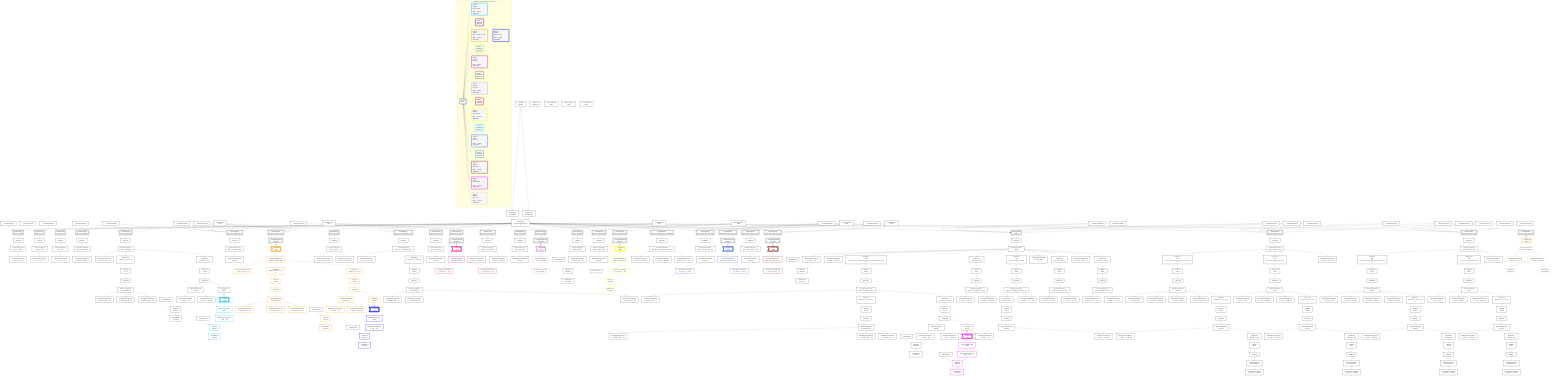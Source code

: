 graph TD
    classDef path fill:#eee,stroke:#000,color:#000
    classDef plan fill:#fff,stroke-width:3px,color:#000
    classDef itemplan fill:#fff,stroke-width:6px,color:#000
    classDef sideeffectplan fill:#f00,stroke-width:6px,color:#000
    classDef bucket fill:#f6f6f6,color:#000,stroke-width:6px,text-align:left


    %% define steps
    __Value3["__Value[3∈0]<br />ᐸcontextᐳ"]:::plan
    __Value5["__Value[5∈0]<br />ᐸrootValueᐳ"]:::plan
    __InputStaticLeaf7["__InputStaticLeaf[7∈0]"]:::plan
    __InputStaticLeaf8["__InputStaticLeaf[8∈0]"]:::plan
    Access10["Access[10∈0]<br />ᐸ3.pgSettingsᐳ"]:::plan
    Access11["Access[11∈0]<br />ᐸ3.withPgClientᐳ"]:::plan
    Object12["Object[12∈0]<br />ᐸ{pgSettings,withPgClient}ᐳ"]:::plan
    PgSelect9[["PgSelect[9∈0]<br />ᐸfunc_in_inoutᐳ"]]:::plan
    First13["First[13∈0]"]:::plan
    PgSelectSingle14["PgSelectSingle[14∈0]<br />ᐸfunc_in_inoutᐳ"]:::plan
    PgClassExpression15["PgClassExpression[15∈0]<br />ᐸ__func_in_inout__.vᐳ"]:::plan
    __InputStaticLeaf16["__InputStaticLeaf[16∈0]"]:::plan
    PgSelect17[["PgSelect[17∈0]<br />ᐸfunc_in_outᐳ"]]:::plan
    First21["First[21∈0]"]:::plan
    PgSelectSingle22["PgSelectSingle[22∈0]<br />ᐸfunc_in_outᐳ"]:::plan
    PgClassExpression23["PgClassExpression[23∈0]<br />ᐸ__func_in_out__.vᐳ"]:::plan
    PgSelect24[["PgSelect[24∈0]<br />ᐸfunc_outᐳ"]]:::plan
    First28["First[28∈0]"]:::plan
    PgSelectSingle29["PgSelectSingle[29∈0]<br />ᐸfunc_outᐳ"]:::plan
    PgClassExpression30["PgClassExpression[30∈0]<br />ᐸ__func_out__.vᐳ"]:::plan
    __InputStaticLeaf31["__InputStaticLeaf[31∈0]"]:::plan
    __InputStaticLeaf32["__InputStaticLeaf[32∈0]"]:::plan
    PgSelect33[["PgSelect[33∈0]<br />ᐸfunc_out_complexᐳ"]]:::plan
    First37["First[37∈0]"]:::plan
    PgSelectSingle38["PgSelectSingle[38∈0]<br />ᐸfunc_out_complexᐳ"]:::plan
    __InputStaticLeaf39["__InputStaticLeaf[39∈0]"]:::plan
    __InputStaticLeaf40["__InputStaticLeaf[40∈0]"]:::plan
    Connection50["Connection[50∈0]<br />ᐸ46ᐳ"]:::plan
    PgSelect51[["PgSelect[51∈0]<br />ᐸfunc_out_outᐳ"]]:::plan
    First55["First[55∈0]"]:::plan
    PgSelectSingle56["PgSelectSingle[56∈0]<br />ᐸfunc_out_outᐳ"]:::plan
    __InputStaticLeaf57["__InputStaticLeaf[57∈0]"]:::plan
    PgSelect58[["PgSelect[58∈0]<br />ᐸfunc_out_out_compound_typeᐳ"]]:::plan
    First62["First[62∈0]"]:::plan
    PgSelectSingle63["PgSelectSingle[63∈0]<br />ᐸfunc_out_out_compound_typeᐳ"]:::plan
    Connection73["Connection[73∈0]<br />ᐸ69ᐳ"]:::plan
    PgSelect74[["PgSelect[74∈0]<br />ᐸfunc_out_out_unnamedᐳ"]]:::plan
    First78["First[78∈0]"]:::plan
    PgSelectSingle79["PgSelectSingle[79∈0]<br />ᐸfunc_out_out_unnamedᐳ"]:::plan
    Connection89["Connection[89∈0]<br />ᐸ85ᐳ"]:::plan
    PgSelect90[["PgSelect[90∈0]<br />ᐸfunc_out_tableᐳ"]]:::plan
    First94["First[94∈0]"]:::plan
    PgSelectSingle95["PgSelectSingle[95∈0]<br />ᐸfunc_out_tableᐳ"]:::plan
    Connection122["Connection[122∈0]<br />ᐸ118ᐳ"]:::plan
    PgSelect123[["PgSelect[123∈0]<br />ᐸfunc_out_unnamedᐳ"]]:::plan
    First127["First[127∈0]"]:::plan
    PgSelectSingle128["PgSelectSingle[128∈0]<br />ᐸfunc_out_unnamedᐳ"]:::plan
    PgClassExpression129["PgClassExpression[129∈0]<br />ᐸ__func_out_unnamed__.vᐳ"]:::plan
    PgSelect130[["PgSelect[130∈0]<br />ᐸfunc_out_unnamed_out_out_unnamedᐳ"]]:::plan
    First134["First[134∈0]"]:::plan
    PgSelectSingle135["PgSelectSingle[135∈0]<br />ᐸfunc_out_unnamed_out_out_unnamedᐳ"]:::plan
    __InputStaticLeaf136["__InputStaticLeaf[136∈0]"]:::plan
    Connection146["Connection[146∈0]<br />ᐸ142ᐳ"]:::plan
    __InputStaticLeaf147["__InputStaticLeaf[147∈0]"]:::plan
    Connection157["Connection[157∈0]<br />ᐸ153ᐳ"]:::plan
    __InputStaticLeaf158["__InputStaticLeaf[158∈0]"]:::plan
    __InputStaticLeaf428["__InputStaticLeaf[428∈0]"]:::plan
    __InputStaticLeaf431["__InputStaticLeaf[431∈0]"]:::plan
    __InputStaticLeaf405["__InputStaticLeaf[405∈0]"]:::plan
    __InputStaticLeaf406["__InputStaticLeaf[406∈0]"]:::plan
    PgSelect159[["PgSelect[159∈0]<br />ᐸpersonᐳ"]]:::plan
    First163["First[163∈0]"]:::plan
    PgSelectSingle164["PgSelectSingle[164∈0]<br />ᐸpersonᐳ"]:::plan
    __InputStaticLeaf165["__InputStaticLeaf[165∈0]"]:::plan
    __InputStaticLeaf166["__InputStaticLeaf[166∈0]"]:::plan
    __InputStaticLeaf167["__InputStaticLeaf[167∈0]"]:::plan
    PgSelect168[["PgSelect[168∈0]<br />ᐸquery_output_two_rowsᐳ"]]:::plan
    First172["First[172∈0]"]:::plan
    PgSelectSingle173["PgSelectSingle[173∈0]<br />ᐸquery_output_two_rowsᐳ"]:::plan
    __InputStaticLeaf174["__InputStaticLeaf[174∈0]"]:::plan
    __InputStaticLeaf175["__InputStaticLeaf[175∈0]"]:::plan
    __InputStaticLeaf176["__InputStaticLeaf[176∈0]"]:::plan
    PgSelect177[["PgSelect[177∈0]<br />ᐸquery_output_two_rowsᐳ"]]:::plan
    First181["First[181∈0]"]:::plan
    PgSelectSingle182["PgSelectSingle[182∈0]<br />ᐸquery_output_two_rowsᐳ"]:::plan
    PgSelect183[["PgSelect[183∈0]<br />ᐸsearch_test_summariesᐳ"]]:::plan
    PgClassExpression187["PgClassExpression[187∈0]<br />ᐸ__func_out...plex__.”x”ᐳ"]:::plan
    Map701["Map[701∈0]<br />ᐸ38:{”0”:4,”1”:5,”2”:6,”3”:7}ᐳ"]:::plan
    List702["List[702∈0]<br />ᐸ701ᐳ"]:::plan
    First193["First[193∈0]"]:::plan
    PgSelectSingle194["PgSelectSingle[194∈0]<br />ᐸcompoundTypeᐳ"]:::plan
    Map699["Map[699∈0]<br />ᐸ38:{”0”:0,”1”:1,”2”:2}ᐳ"]:::plan
    List700["List[700∈0]<br />ᐸ699ᐳ"]:::plan
    First200["First[200∈0]"]:::plan
    PgSelectSingle201["PgSelectSingle[201∈0]<br />ᐸpersonᐳ"]:::plan
    PgClassExpression202["PgClassExpression[202∈0]<br />ᐸ__compound_type__.”a”ᐳ"]:::plan
    PgClassExpression203["PgClassExpression[203∈0]<br />ᐸ__compound_type__.”b”ᐳ"]:::plan
    PgClassExpression204["PgClassExpression[204∈0]<br />ᐸ__compound_type__.”c”ᐳ"]:::plan
    Constant205["Constant[205∈0]"]:::plan
    PgClassExpression206["PgClassExpression[206∈0]<br />ᐸ__person__.”id”ᐳ"]:::plan
    List207["List[207∈0]<br />ᐸ205,206ᐳ"]:::plan
    Lambda208["Lambda[208∈0]<br />ᐸencodeᐳ"]:::plan
    PgClassExpression210["PgClassExpression[210∈0]<br />ᐸ__person__...full_name”ᐳ"]:::plan
    Connection236["Connection[236∈0]<br />ᐸ232ᐳ"]:::plan
    Access698["Access[698∈0]<br />ᐸ200.0ᐳ"]:::plan
    __Item238>"__Item[238∈1]<br />ᐸ698ᐳ"]:::itemplan
    PgSelectSingle239["PgSelectSingle[239∈1]<br />ᐸpostᐳ"]:::plan
    Constant240["Constant[240∈0]"]:::plan
    PgClassExpression241["PgClassExpression[241∈1]<br />ᐸ__post__.”id”ᐳ"]:::plan
    List242["List[242∈1]<br />ᐸ240,241ᐳ"]:::plan
    Lambda243["Lambda[243∈1]<br />ᐸencodeᐳ"]:::plan
    PgSelect245[["PgSelect[245∈0]<br />ᐸfunc_out_complex_setofᐳ"]]:::plan
    __ListTransform246[["__ListTransform[246∈0]<br />ᐸeach:245ᐳ"]]:::plan
    PgSelect249[["PgSelect[249∈0]<br />ᐸfunc_out_complex_setofᐳ"]]:::plan
    First250["First[250∈0]"]:::plan
    PgSelectSingle251["PgSelectSingle[251∈0]<br />ᐸfunc_out_complex_setofᐳ"]:::plan
    PgClassExpression252["PgClassExpression[252∈0]<br />ᐸcount(*)ᐳ"]:::plan
    __Item253>"__Item[253∈3]<br />ᐸ246ᐳ"]:::itemplan
    PgSelectSingle254["PgSelectSingle[254∈3]<br />ᐸfunc_out_complex_setofᐳ"]:::plan
    PgClassExpression255["PgClassExpression[255∈3]<br />ᐸ__func_out...etof__.”x”ᐳ"]:::plan
    Map696["Map[696∈3]<br />ᐸ254:{”0”:4,”1”:5,”2”:6,”3”:7}ᐳ"]:::plan
    List697["List[697∈3]<br />ᐸ696ᐳ"]:::plan
    First261["First[261∈3]"]:::plan
    PgSelectSingle262["PgSelectSingle[262∈3]<br />ᐸcompoundTypeᐳ"]:::plan
    Map694["Map[694∈3]<br />ᐸ254:{”0”:0,”1”:1,”2”:2}ᐳ"]:::plan
    List695["List[695∈3]<br />ᐸ694ᐳ"]:::plan
    First268["First[268∈3]"]:::plan
    PgSelectSingle269["PgSelectSingle[269∈3]<br />ᐸpersonᐳ"]:::plan
    PgClassExpression270["PgClassExpression[270∈3]<br />ᐸ__compound_type__.”a”ᐳ"]:::plan
    PgClassExpression271["PgClassExpression[271∈3]<br />ᐸ__compound_type__.”b”ᐳ"]:::plan
    PgClassExpression272["PgClassExpression[272∈3]<br />ᐸ__compound_type__.”c”ᐳ"]:::plan
    Constant273["Constant[273∈0]"]:::plan
    PgClassExpression274["PgClassExpression[274∈3]<br />ᐸ__person__.”id”ᐳ"]:::plan
    List275["List[275∈3]<br />ᐸ273,274ᐳ"]:::plan
    Lambda276["Lambda[276∈3]<br />ᐸencodeᐳ"]:::plan
    PgClassExpression278["PgClassExpression[278∈3]<br />ᐸ__person__...full_name”ᐳ"]:::plan
    Connection304["Connection[304∈0]<br />ᐸ300ᐳ"]:::plan
    Access693["Access[693∈3]<br />ᐸ268.0ᐳ"]:::plan
    __Item306>"__Item[306∈4]<br />ᐸ693ᐳ"]:::itemplan
    PgSelectSingle307["PgSelectSingle[307∈4]<br />ᐸpostᐳ"]:::plan
    Constant308["Constant[308∈0]"]:::plan
    PgClassExpression309["PgClassExpression[309∈4]<br />ᐸ__post__.”id”ᐳ"]:::plan
    List310["List[310∈4]<br />ᐸ308,309ᐳ"]:::plan
    Lambda311["Lambda[311∈4]<br />ᐸencodeᐳ"]:::plan
    PgClassExpression313["PgClassExpression[313∈0]<br />ᐸ__func_out...first_out”ᐳ"]:::plan
    PgClassExpression314["PgClassExpression[314∈0]<br />ᐸ__func_out...econd_out”ᐳ"]:::plan
    PgClassExpression315["PgClassExpression[315∈0]<br />ᐸ__func_out...ype__.”o1”ᐳ"]:::plan
    Map691["Map[691∈0]<br />ᐸ63:{”0”:0,”1”:1,”2”:2,”3”:3}ᐳ"]:::plan
    List692["List[692∈0]<br />ᐸ691ᐳ"]:::plan
    First321["First[321∈0]"]:::plan
    PgSelectSingle322["PgSelectSingle[322∈0]<br />ᐸcompoundTypeᐳ"]:::plan
    PgClassExpression323["PgClassExpression[323∈0]<br />ᐸ__compound_type__.”a”ᐳ"]:::plan
    PgClassExpression324["PgClassExpression[324∈0]<br />ᐸ__compound_type__.”b”ᐳ"]:::plan
    PgClassExpression325["PgClassExpression[325∈0]<br />ᐸ__compound_type__.”c”ᐳ"]:::plan
    PgSelect326[["PgSelect[326∈0]<br />ᐸfunc_out_out_setofᐳ"]]:::plan
    __ListTransform327[["__ListTransform[327∈0]<br />ᐸeach:326ᐳ"]]:::plan
    PgSelect330[["PgSelect[330∈0]<br />ᐸfunc_out_out_setofᐳ"]]:::plan
    First331["First[331∈0]"]:::plan
    PgSelectSingle332["PgSelectSingle[332∈0]<br />ᐸfunc_out_out_setofᐳ"]:::plan
    PgClassExpression333["PgClassExpression[333∈0]<br />ᐸcount(*)ᐳ"]:::plan
    __Item334>"__Item[334∈6]<br />ᐸ327ᐳ"]:::itemplan
    PgSelectSingle335["PgSelectSingle[335∈6]<br />ᐸfunc_out_out_setofᐳ"]:::plan
    PgClassExpression336["PgClassExpression[336∈6]<br />ᐸ__func_out...tof__.”o1”ᐳ"]:::plan
    PgClassExpression337["PgClassExpression[337∈6]<br />ᐸ__func_out...tof__.”o2”ᐳ"]:::plan
    PgClassExpression338["PgClassExpression[338∈0]<br />ᐸ__func_out....”column1”ᐳ"]:::plan
    PgClassExpression339["PgClassExpression[339∈0]<br />ᐸ__func_out....”column2”ᐳ"]:::plan
    PgSelect340[["PgSelect[340∈0]<br />ᐸfunc_out_setofᐳ"]]:::plan
    __ListTransform341[["__ListTransform[341∈0]<br />ᐸeach:340ᐳ"]]:::plan
    PgSelect345[["PgSelect[345∈0]<br />ᐸfunc_out_setofᐳ"]]:::plan
    First346["First[346∈0]"]:::plan
    PgSelectSingle347["PgSelectSingle[347∈0]<br />ᐸfunc_out_setofᐳ"]:::plan
    PgClassExpression348["PgClassExpression[348∈0]<br />ᐸcount(*)ᐳ"]:::plan
    __Item349>"__Item[349∈8]<br />ᐸ341ᐳ"]:::itemplan
    PgSelectSingle350["PgSelectSingle[350∈8]<br />ᐸfunc_out_setofᐳ"]:::plan
    PgClassExpression351["PgClassExpression[351∈8]<br />ᐸ__func_out_setof__.vᐳ"]:::plan
    Constant352["Constant[352∈0]"]:::plan
    PgClassExpression353["PgClassExpression[353∈0]<br />ᐸ__func_out_table__.”id”ᐳ"]:::plan
    List354["List[354∈0]<br />ᐸ352,353ᐳ"]:::plan
    Lambda355["Lambda[355∈0]<br />ᐸencodeᐳ"]:::plan
    PgSelect357[["PgSelect[357∈0]<br />ᐸfunc_out_table_setofᐳ"]]:::plan
    __ListTransform358[["__ListTransform[358∈0]<br />ᐸeach:357ᐳ"]]:::plan
    PgSelect361[["PgSelect[361∈0]<br />ᐸfunc_out_table_setofᐳ"]]:::plan
    First362["First[362∈0]"]:::plan
    PgSelectSingle363["PgSelectSingle[363∈0]<br />ᐸfunc_out_table_setofᐳ"]:::plan
    PgClassExpression364["PgClassExpression[364∈0]<br />ᐸcount(*)ᐳ"]:::plan
    __Item365>"__Item[365∈10]<br />ᐸ358ᐳ"]:::itemplan
    PgSelectSingle366["PgSelectSingle[366∈10]<br />ᐸfunc_out_table_setofᐳ"]:::plan
    Constant367["Constant[367∈0]"]:::plan
    PgClassExpression368["PgClassExpression[368∈10]<br />ᐸ__func_out...tof__.”id”ᐳ"]:::plan
    List369["List[369∈10]<br />ᐸ367,368ᐳ"]:::plan
    Lambda370["Lambda[370∈10]<br />ᐸencodeᐳ"]:::plan
    PgClassExpression372["PgClassExpression[372∈0]<br />ᐸ__func_out....”column1”ᐳ"]:::plan
    PgClassExpression373["PgClassExpression[373∈0]<br />ᐸ__func_out....”column3”ᐳ"]:::plan
    PgClassExpression374["PgClassExpression[374∈0]<br />ᐸ__func_out...med__.”o2”ᐳ"]:::plan
    PgSelect375[["PgSelect[375∈0]<br />ᐸfunc_returns_table_multi_colᐳ"]]:::plan
    __ListTransform376[["__ListTransform[376∈0]<br />ᐸeach:375ᐳ"]]:::plan
    PgSelect379[["PgSelect[379∈0]<br />ᐸfunc_returns_table_multi_colᐳ"]]:::plan
    First380["First[380∈0]"]:::plan
    PgSelectSingle381["PgSelectSingle[381∈0]<br />ᐸfunc_returns_table_multi_colᐳ"]:::plan
    PgClassExpression382["PgClassExpression[382∈0]<br />ᐸcount(*)ᐳ"]:::plan
    __Item383>"__Item[383∈12]<br />ᐸ376ᐳ"]:::itemplan
    PgSelectSingle384["PgSelectSingle[384∈12]<br />ᐸfunc_returns_table_multi_colᐳ"]:::plan
    PgClassExpression385["PgClassExpression[385∈12]<br />ᐸ__func_ret...l__.”col1”ᐳ"]:::plan
    PgClassExpression386["PgClassExpression[386∈12]<br />ᐸ__func_ret...l__.”col2”ᐳ"]:::plan
    PgSelect387[["PgSelect[387∈0]<br />ᐸfunc_returns_table_one_colᐳ"]]:::plan
    __ListTransform388[["__ListTransform[388∈0]<br />ᐸeach:387ᐳ"]]:::plan
    PgSelect392[["PgSelect[392∈0]<br />ᐸfunc_returns_table_one_colᐳ"]]:::plan
    First393["First[393∈0]"]:::plan
    PgSelectSingle394["PgSelectSingle[394∈0]<br />ᐸfunc_returns_table_one_colᐳ"]:::plan
    PgClassExpression395["PgClassExpression[395∈0]<br />ᐸcount(*)ᐳ"]:::plan
    __Item396>"__Item[396∈14]<br />ᐸ388ᐳ"]:::itemplan
    PgSelectSingle397["PgSelectSingle[397∈14]<br />ᐸfunc_returns_table_one_colᐳ"]:::plan
    PgClassExpression398["PgClassExpression[398∈14]<br />ᐸ__func_ret...ne_col__.vᐳ"]:::plan
    Constant399["Constant[399∈0]"]:::plan
    PgClassExpression400["PgClassExpression[400∈0]<br />ᐸ__person__.”id”ᐳ"]:::plan
    List401["List[401∈0]<br />ᐸ399,400ᐳ"]:::plan
    Lambda402["Lambda[402∈0]<br />ᐸencodeᐳ"]:::plan
    PgClassExpression404["PgClassExpression[404∈0]<br />ᐸ__person__...full_name”ᐳ"]:::plan
    Map689["Map[689∈0]<br />ᐸ164:{”0”:15,”1”:16,”2”:17,”3”:18,”4”:19,”5”:20,”6”:21,”7”:22,”8”:23,”9”:24,”10”:25}ᐳ"]:::plan
    List690["List[690∈0]<br />ᐸ689ᐳ"]:::plan
    First412["First[412∈0]"]:::plan
    PgSelectSingle413["PgSelectSingle[413∈0]<br />ᐸperson_computed_complexᐳ"]:::plan
    Map687["Map[687∈0]<br />ᐸ164:{”0”:13,”1”:14}ᐳ"]:::plan
    List688["List[688∈0]<br />ᐸ687ᐳ"]:::plan
    First419["First[419∈0]"]:::plan
    PgSelectSingle420["PgSelectSingle[420∈0]<br />ᐸperson_computed_first_arg_inoutᐳ"]:::plan
    Map685["Map[685∈0]<br />ᐸ164:{”0”:8,”1”:9,”2”:10,”3”:11,”4”:12}ᐳ"]:::plan
    List686["List[686∈0]<br />ᐸ685ᐳ"]:::plan
    First426["First[426∈0]"]:::plan
    PgSelectSingle427["PgSelectSingle[427∈0]<br />ᐸperson_computed_first_arg_inout_outᐳ"]:::plan
    PgClassExpression430["PgClassExpression[430∈0]<br />ᐸ”c”.”perso...lder! */<br />)ᐳ"]:::plan
    Map683["Map[683∈0]<br />ᐸ164:{”0”:4,”1”:5,”2”:6}ᐳ"]:::plan
    List684["List[684∈0]<br />ᐸ683ᐳ"]:::plan
    First437["First[437∈0]"]:::plan
    PgSelectSingle438["PgSelectSingle[438∈0]<br />ᐸperson_computed_inout_outᐳ"]:::plan
    PgClassExpression440["PgClassExpression[440∈0]<br />ᐸ”c”.”perso..._person__)ᐳ"]:::plan
    Map681["Map[681∈0]<br />ᐸ164:{”0”:0,”1”:1,”2”:2}ᐳ"]:::plan
    List682["List[682∈0]<br />ᐸ681ᐳ"]:::plan
    First446["First[446∈0]"]:::plan
    PgSelectSingle447["PgSelectSingle[447∈0]<br />ᐸperson_computed_out_outᐳ"]:::plan
    PgClassExpression448["PgClassExpression[448∈0]<br />ᐸ__person_c...plex__.”x”ᐳ"]:::plan
    Map679["Map[679∈0]<br />ᐸ413:{”0”:4,”1”:5,”2”:6,”3”:7}ᐳ"]:::plan
    List680["List[680∈0]<br />ᐸ679ᐳ"]:::plan
    First454["First[454∈0]"]:::plan
    PgSelectSingle455["PgSelectSingle[455∈0]<br />ᐸcompoundTypeᐳ"]:::plan
    Map677["Map[677∈0]<br />ᐸ413:{”0”:0,”1”:1,”2”:2}ᐳ"]:::plan
    List678["List[678∈0]<br />ᐸ677ᐳ"]:::plan
    First461["First[461∈0]"]:::plan
    PgSelectSingle462["PgSelectSingle[462∈0]<br />ᐸpersonᐳ"]:::plan
    PgClassExpression463["PgClassExpression[463∈0]<br />ᐸ__compound_type__.”a”ᐳ"]:::plan
    PgClassExpression464["PgClassExpression[464∈0]<br />ᐸ__compound_type__.”b”ᐳ"]:::plan
    PgClassExpression465["PgClassExpression[465∈0]<br />ᐸ__compound_type__.”c”ᐳ"]:::plan
    Constant466["Constant[466∈0]"]:::plan
    PgClassExpression467["PgClassExpression[467∈0]<br />ᐸ__person__.”id”ᐳ"]:::plan
    List468["List[468∈0]<br />ᐸ466,467ᐳ"]:::plan
    Lambda469["Lambda[469∈0]<br />ᐸencodeᐳ"]:::plan
    PgClassExpression471["PgClassExpression[471∈0]<br />ᐸ__person__...full_name”ᐳ"]:::plan
    Connection497["Connection[497∈0]<br />ᐸ493ᐳ"]:::plan
    Access676["Access[676∈0]<br />ᐸ461.0ᐳ"]:::plan
    __Item499>"__Item[499∈15]<br />ᐸ676ᐳ"]:::itemplan
    PgSelectSingle500["PgSelectSingle[500∈15]<br />ᐸpostᐳ"]:::plan
    Constant501["Constant[501∈0]"]:::plan
    PgClassExpression502["PgClassExpression[502∈15]<br />ᐸ__post__.”id”ᐳ"]:::plan
    List503["List[503∈15]<br />ᐸ501,502ᐳ"]:::plan
    Lambda504["Lambda[504∈15]<br />ᐸencodeᐳ"]:::plan
    PgClassExpression506["PgClassExpression[506∈0]<br />ᐸ__person_c...out__.”id”ᐳ"]:::plan
    PgClassExpression507["PgClassExpression[507∈0]<br />ᐸ__person_c...full_name”ᐳ"]:::plan
    Map674["Map[674∈0]<br />ᐸ427:{”0”:1,”1”:2}ᐳ"]:::plan
    List675["List[675∈0]<br />ᐸ674ᐳ"]:::plan
    First513["First[513∈0]"]:::plan
    PgSelectSingle514["PgSelectSingle[514∈0]<br />ᐸpersonᐳ"]:::plan
    PgClassExpression515["PgClassExpression[515∈0]<br />ᐸ__person_c..._out__.”o”ᐳ"]:::plan
    PgClassExpression516["PgClassExpression[516∈0]<br />ᐸ__person__.”id”ᐳ"]:::plan
    PgClassExpression517["PgClassExpression[517∈0]<br />ᐸ__person__...full_name”ᐳ"]:::plan
    PgClassExpression518["PgClassExpression[518∈0]<br />ᐸ__person_c...ut__.”ino”ᐳ"]:::plan
    PgClassExpression519["PgClassExpression[519∈0]<br />ᐸ__person_c..._out__.”o”ᐳ"]:::plan
    PgClassExpression520["PgClassExpression[520∈0]<br />ᐸ__person_c...out__.”o1”ᐳ"]:::plan
    PgClassExpression521["PgClassExpression[521∈0]<br />ᐸ__person_c...out__.”o2”ᐳ"]:::plan
    Map672["Map[672∈0]<br />ᐸ173:{”0”:9,”1”:10,”2”:11,”3”:12,”4”:13,”5”:14,”6”:15,”7”:16}ᐳ"]:::plan
    List673["List[673∈0]<br />ᐸ672ᐳ"]:::plan
    First527["First[527∈0]"]:::plan
    PgSelectSingle528["PgSelectSingle[528∈0]<br />ᐸleftArmᐳ"]:::plan
    Map670["Map[670∈0]<br />ᐸ173:{”0”:1,”1”:2,”2”:3,”3”:4,”4”:5,”5”:6,”6”:7}ᐳ"]:::plan
    List671["List[671∈0]<br />ᐸ670ᐳ"]:::plan
    First541["First[541∈0]"]:::plan
    PgSelectSingle542["PgSelectSingle[542∈0]<br />ᐸpostᐳ"]:::plan
    PgClassExpression543["PgClassExpression[543∈0]<br />ᐸ__query_ou...ws__.”txt”ᐳ"]:::plan
    PgClassExpression544["PgClassExpression[544∈0]<br />ᐸ__left_arm__.”id”ᐳ"]:::plan
    PgClassExpression545["PgClassExpression[545∈0]<br />ᐸ__left_arm...in_metres”ᐳ"]:::plan
    PgClassExpression546["PgClassExpression[546∈0]<br />ᐸ__left_arm__.”mood”ᐳ"]:::plan
    PgClassExpression547["PgClassExpression[547∈0]<br />ᐸ__left_arm...person_id”ᐳ"]:::plan
    Map668["Map[668∈0]<br />ᐸ528:{”0”:0,”1”:1,”2”:2,”3”:3}ᐳ"]:::plan
    List669["List[669∈0]<br />ᐸ668ᐳ"]:::plan
    First552["First[552∈0]"]:::plan
    PgSelectSingle553["PgSelectSingle[553∈0]<br />ᐸpersonᐳ"]:::plan
    PgClassExpression554["PgClassExpression[554∈0]<br />ᐸ__person__...full_name”ᐳ"]:::plan
    Map666["Map[666∈0]<br />ᐸ553:{”0”:0,”1”:1}ᐳ"]:::plan
    List667["List[667∈0]<br />ᐸ666ᐳ"]:::plan
    First560["First[560∈0]"]:::plan
    PgSelectSingle561["PgSelectSingle[561∈0]<br />ᐸpersonSecretᐳ"]:::plan
    PgClassExpression562["PgClassExpression[562∈0]<br />ᐸ__person_s..._.”sekrit”ᐳ"]:::plan
    PgClassExpression564["PgClassExpression[564∈0]<br />ᐸ__post__.”id”ᐳ"]:::plan
    PgClassExpression565["PgClassExpression[565∈0]<br />ᐸ__post__.”headline”ᐳ"]:::plan
    PgClassExpression566["PgClassExpression[566∈0]<br />ᐸ__post__.”author_id”ᐳ"]:::plan
    Map664["Map[664∈0]<br />ᐸ542:{”0”:0,”1”:1,”2”:2,”3”:3}ᐳ"]:::plan
    List665["List[665∈0]<br />ᐸ664ᐳ"]:::plan
    First572["First[572∈0]"]:::plan
    PgSelectSingle573["PgSelectSingle[573∈0]<br />ᐸpersonᐳ"]:::plan
    PgClassExpression574["PgClassExpression[574∈0]<br />ᐸ__person__...full_name”ᐳ"]:::plan
    Map662["Map[662∈0]<br />ᐸ573:{”0”:0,”1”:1}ᐳ"]:::plan
    List663["List[663∈0]<br />ᐸ662ᐳ"]:::plan
    First580["First[580∈0]"]:::plan
    PgSelectSingle581["PgSelectSingle[581∈0]<br />ᐸpersonSecretᐳ"]:::plan
    PgClassExpression582["PgClassExpression[582∈0]<br />ᐸ__person_s..._.”sekrit”ᐳ"]:::plan
    Map660["Map[660∈0]<br />ᐸ182:{”0”:9,”1”:10,”2”:11,”3”:12,”4”:13,”5”:14,”6”:15,”7”:16}ᐳ"]:::plan
    List661["List[661∈0]<br />ᐸ660ᐳ"]:::plan
    First588["First[588∈0]"]:::plan
    PgSelectSingle589["PgSelectSingle[589∈0]<br />ᐸleftArmᐳ"]:::plan
    Map658["Map[658∈0]<br />ᐸ182:{”0”:1,”1”:2,”2”:3,”3”:4,”4”:5,”5”:6,”6”:7}ᐳ"]:::plan
    List659["List[659∈0]<br />ᐸ658ᐳ"]:::plan
    First602["First[602∈0]"]:::plan
    PgSelectSingle603["PgSelectSingle[603∈0]<br />ᐸpostᐳ"]:::plan
    PgClassExpression604["PgClassExpression[604∈0]<br />ᐸ__query_ou...ws__.”txt”ᐳ"]:::plan
    PgClassExpression605["PgClassExpression[605∈0]<br />ᐸ__left_arm__.”id”ᐳ"]:::plan
    PgClassExpression606["PgClassExpression[606∈0]<br />ᐸ__left_arm...in_metres”ᐳ"]:::plan
    PgClassExpression607["PgClassExpression[607∈0]<br />ᐸ__left_arm__.”mood”ᐳ"]:::plan
    PgClassExpression608["PgClassExpression[608∈0]<br />ᐸ__left_arm...person_id”ᐳ"]:::plan
    Map656["Map[656∈0]<br />ᐸ589:{”0”:0,”1”:1,”2”:2,”3”:3}ᐳ"]:::plan
    List657["List[657∈0]<br />ᐸ656ᐳ"]:::plan
    First613["First[613∈0]"]:::plan
    PgSelectSingle614["PgSelectSingle[614∈0]<br />ᐸpersonᐳ"]:::plan
    PgClassExpression615["PgClassExpression[615∈0]<br />ᐸ__person__...full_name”ᐳ"]:::plan
    Map654["Map[654∈0]<br />ᐸ614:{”0”:0,”1”:1}ᐳ"]:::plan
    List655["List[655∈0]<br />ᐸ654ᐳ"]:::plan
    First621["First[621∈0]"]:::plan
    PgSelectSingle622["PgSelectSingle[622∈0]<br />ᐸpersonSecretᐳ"]:::plan
    PgClassExpression623["PgClassExpression[623∈0]<br />ᐸ__person_s..._.”sekrit”ᐳ"]:::plan
    PgClassExpression625["PgClassExpression[625∈0]<br />ᐸ__post__.”id”ᐳ"]:::plan
    PgClassExpression626["PgClassExpression[626∈0]<br />ᐸ__post__.”headline”ᐳ"]:::plan
    PgClassExpression627["PgClassExpression[627∈0]<br />ᐸ__post__.”author_id”ᐳ"]:::plan
    Map652["Map[652∈0]<br />ᐸ603:{”0”:0,”1”:1,”2”:2,”3”:3}ᐳ"]:::plan
    List653["List[653∈0]<br />ᐸ652ᐳ"]:::plan
    First633["First[633∈0]"]:::plan
    PgSelectSingle634["PgSelectSingle[634∈0]<br />ᐸpersonᐳ"]:::plan
    PgClassExpression635["PgClassExpression[635∈0]<br />ᐸ__person__...full_name”ᐳ"]:::plan
    Map650["Map[650∈0]<br />ᐸ634:{”0”:0,”1”:1}ᐳ"]:::plan
    List651["List[651∈0]<br />ᐸ650ᐳ"]:::plan
    First641["First[641∈0]"]:::plan
    PgSelectSingle642["PgSelectSingle[642∈0]<br />ᐸpersonSecretᐳ"]:::plan
    PgClassExpression643["PgClassExpression[643∈0]<br />ᐸ__person_s..._.”sekrit”ᐳ"]:::plan
    __Item644>"__Item[644∈16]<br />ᐸ183ᐳ"]:::itemplan
    PgSelectSingle645["PgSelectSingle[645∈16]<br />ᐸsearch_test_summariesᐳ"]:::plan
    PgClassExpression646["PgClassExpression[646∈16]<br />ᐸ__search_t...ies__.”id”ᐳ"]:::plan
    PgClassExpression647["PgClassExpression[647∈16]<br />ᐸ__search_t..._duration”ᐳ"]:::plan
    Access648["Access[648∈16]<br />ᐸ647.hoursᐳ"]:::plan
    Access649["Access[649∈16]<br />ᐸ647.minutesᐳ"]:::plan

    %% plan dependencies
    __Value3 --> Access10
    __Value3 --> Access11
    Access10 & Access11 --> Object12
    Object12 & __InputStaticLeaf7 & __InputStaticLeaf8 --> PgSelect9
    PgSelect9 --> First13
    First13 --> PgSelectSingle14
    PgSelectSingle14 --> PgClassExpression15
    Object12 & __InputStaticLeaf16 --> PgSelect17
    PgSelect17 --> First21
    First21 --> PgSelectSingle22
    PgSelectSingle22 --> PgClassExpression23
    Object12 --> PgSelect24
    PgSelect24 --> First28
    First28 --> PgSelectSingle29
    PgSelectSingle29 --> PgClassExpression30
    Object12 & __InputStaticLeaf31 & __InputStaticLeaf32 --> PgSelect33
    PgSelect33 --> First37
    First37 --> PgSelectSingle38
    Object12 --> PgSelect51
    PgSelect51 --> First55
    First55 --> PgSelectSingle56
    Object12 & __InputStaticLeaf57 --> PgSelect58
    PgSelect58 --> First62
    First62 --> PgSelectSingle63
    Object12 --> PgSelect74
    PgSelect74 --> First78
    First78 --> PgSelectSingle79
    Object12 --> PgSelect90
    PgSelect90 --> First94
    First94 --> PgSelectSingle95
    Object12 --> PgSelect123
    PgSelect123 --> First127
    First127 --> PgSelectSingle128
    PgSelectSingle128 --> PgClassExpression129
    Object12 --> PgSelect130
    PgSelect130 --> First134
    First134 --> PgSelectSingle135
    Object12 & __InputStaticLeaf158 & __InputStaticLeaf428 & __InputStaticLeaf431 & __InputStaticLeaf405 & __InputStaticLeaf406 --> PgSelect159
    PgSelect159 --> First163
    First163 --> PgSelectSingle164
    Object12 & __InputStaticLeaf165 & __InputStaticLeaf166 & __InputStaticLeaf167 --> PgSelect168
    PgSelect168 --> First172
    First172 --> PgSelectSingle173
    Object12 & __InputStaticLeaf174 & __InputStaticLeaf175 & __InputStaticLeaf176 --> PgSelect177
    PgSelect177 --> First181
    First181 --> PgSelectSingle182
    Object12 --> PgSelect183
    PgSelectSingle38 --> PgClassExpression187
    PgSelectSingle38 --> Map701
    Map701 --> List702
    List702 --> First193
    First193 --> PgSelectSingle194
    PgSelectSingle38 --> Map699
    Map699 --> List700
    List700 --> First200
    First200 --> PgSelectSingle201
    PgSelectSingle194 --> PgClassExpression202
    PgSelectSingle194 --> PgClassExpression203
    PgSelectSingle194 --> PgClassExpression204
    PgSelectSingle201 --> PgClassExpression206
    Constant205 & PgClassExpression206 --> List207
    List207 --> Lambda208
    PgSelectSingle201 --> PgClassExpression210
    First200 --> Access698
    Access698 ==> __Item238
    __Item238 --> PgSelectSingle239
    PgSelectSingle239 --> PgClassExpression241
    Constant240 & PgClassExpression241 --> List242
    List242 --> Lambda243
    Object12 & __InputStaticLeaf39 & __InputStaticLeaf40 & Connection50 --> PgSelect245
    PgSelect245 --> __ListTransform246
    Object12 & __InputStaticLeaf39 & __InputStaticLeaf40 & Connection50 --> PgSelect249
    PgSelect249 --> First250
    First250 --> PgSelectSingle251
    PgSelectSingle251 --> PgClassExpression252
    __ListTransform246 ==> __Item253
    __Item253 --> PgSelectSingle254
    PgSelectSingle254 --> PgClassExpression255
    PgSelectSingle254 --> Map696
    Map696 --> List697
    List697 --> First261
    First261 --> PgSelectSingle262
    PgSelectSingle254 --> Map694
    Map694 --> List695
    List695 --> First268
    First268 --> PgSelectSingle269
    PgSelectSingle262 --> PgClassExpression270
    PgSelectSingle262 --> PgClassExpression271
    PgSelectSingle262 --> PgClassExpression272
    PgSelectSingle269 --> PgClassExpression274
    Constant273 & PgClassExpression274 --> List275
    List275 --> Lambda276
    PgSelectSingle269 --> PgClassExpression278
    First268 --> Access693
    Access693 ==> __Item306
    __Item306 --> PgSelectSingle307
    PgSelectSingle307 --> PgClassExpression309
    Constant308 & PgClassExpression309 --> List310
    List310 --> Lambda311
    PgSelectSingle56 --> PgClassExpression313
    PgSelectSingle56 --> PgClassExpression314
    PgSelectSingle63 --> PgClassExpression315
    PgSelectSingle63 --> Map691
    Map691 --> List692
    List692 --> First321
    First321 --> PgSelectSingle322
    PgSelectSingle322 --> PgClassExpression323
    PgSelectSingle322 --> PgClassExpression324
    PgSelectSingle322 --> PgClassExpression325
    Object12 & Connection73 --> PgSelect326
    PgSelect326 --> __ListTransform327
    Object12 & Connection73 --> PgSelect330
    PgSelect330 --> First331
    First331 --> PgSelectSingle332
    PgSelectSingle332 --> PgClassExpression333
    __ListTransform327 ==> __Item334
    __Item334 --> PgSelectSingle335
    PgSelectSingle335 --> PgClassExpression336
    PgSelectSingle335 --> PgClassExpression337
    PgSelectSingle79 --> PgClassExpression338
    PgSelectSingle79 --> PgClassExpression339
    Object12 & Connection89 --> PgSelect340
    PgSelect340 --> __ListTransform341
    Object12 & Connection89 --> PgSelect345
    PgSelect345 --> First346
    First346 --> PgSelectSingle347
    PgSelectSingle347 --> PgClassExpression348
    __ListTransform341 ==> __Item349
    __Item349 --> PgSelectSingle350
    PgSelectSingle350 --> PgClassExpression351
    PgSelectSingle95 --> PgClassExpression353
    Constant352 & PgClassExpression353 --> List354
    List354 --> Lambda355
    Object12 & Connection122 --> PgSelect357
    PgSelect357 --> __ListTransform358
    Object12 & Connection122 --> PgSelect361
    PgSelect361 --> First362
    First362 --> PgSelectSingle363
    PgSelectSingle363 --> PgClassExpression364
    __ListTransform358 ==> __Item365
    __Item365 --> PgSelectSingle366
    PgSelectSingle366 --> PgClassExpression368
    Constant367 & PgClassExpression368 --> List369
    List369 --> Lambda370
    PgSelectSingle135 --> PgClassExpression372
    PgSelectSingle135 --> PgClassExpression373
    PgSelectSingle135 --> PgClassExpression374
    Object12 & __InputStaticLeaf136 & Connection146 --> PgSelect375
    PgSelect375 --> __ListTransform376
    Object12 & __InputStaticLeaf136 & Connection146 --> PgSelect379
    PgSelect379 --> First380
    First380 --> PgSelectSingle381
    PgSelectSingle381 --> PgClassExpression382
    __ListTransform376 ==> __Item383
    __Item383 --> PgSelectSingle384
    PgSelectSingle384 --> PgClassExpression385
    PgSelectSingle384 --> PgClassExpression386
    Object12 & __InputStaticLeaf147 & Connection157 --> PgSelect387
    PgSelect387 --> __ListTransform388
    Object12 & __InputStaticLeaf147 & Connection157 --> PgSelect392
    PgSelect392 --> First393
    First393 --> PgSelectSingle394
    PgSelectSingle394 --> PgClassExpression395
    __ListTransform388 ==> __Item396
    __Item396 --> PgSelectSingle397
    PgSelectSingle397 --> PgClassExpression398
    PgSelectSingle164 --> PgClassExpression400
    Constant399 & PgClassExpression400 --> List401
    List401 --> Lambda402
    PgSelectSingle164 --> PgClassExpression404
    PgSelectSingle164 --> Map689
    Map689 --> List690
    List690 --> First412
    First412 --> PgSelectSingle413
    PgSelectSingle164 --> Map687
    Map687 --> List688
    List688 --> First419
    First419 --> PgSelectSingle420
    PgSelectSingle164 --> Map685
    Map685 --> List686
    List686 --> First426
    First426 --> PgSelectSingle427
    PgSelectSingle164 --> PgClassExpression430
    PgSelectSingle164 --> Map683
    Map683 --> List684
    List684 --> First437
    First437 --> PgSelectSingle438
    PgSelectSingle164 --> PgClassExpression440
    PgSelectSingle164 --> Map681
    Map681 --> List682
    List682 --> First446
    First446 --> PgSelectSingle447
    PgSelectSingle413 --> PgClassExpression448
    PgSelectSingle413 --> Map679
    Map679 --> List680
    List680 --> First454
    First454 --> PgSelectSingle455
    PgSelectSingle413 --> Map677
    Map677 --> List678
    List678 --> First461
    First461 --> PgSelectSingle462
    PgSelectSingle455 --> PgClassExpression463
    PgSelectSingle455 --> PgClassExpression464
    PgSelectSingle455 --> PgClassExpression465
    PgSelectSingle462 --> PgClassExpression467
    Constant466 & PgClassExpression467 --> List468
    List468 --> Lambda469
    PgSelectSingle462 --> PgClassExpression471
    First461 --> Access676
    Access676 ==> __Item499
    __Item499 --> PgSelectSingle500
    PgSelectSingle500 --> PgClassExpression502
    Constant501 & PgClassExpression502 --> List503
    List503 --> Lambda504
    PgSelectSingle420 --> PgClassExpression506
    PgSelectSingle420 --> PgClassExpression507
    PgSelectSingle427 --> Map674
    Map674 --> List675
    List675 --> First513
    First513 --> PgSelectSingle514
    PgSelectSingle427 --> PgClassExpression515
    PgSelectSingle514 --> PgClassExpression516
    PgSelectSingle514 --> PgClassExpression517
    PgSelectSingle438 --> PgClassExpression518
    PgSelectSingle438 --> PgClassExpression519
    PgSelectSingle447 --> PgClassExpression520
    PgSelectSingle447 --> PgClassExpression521
    PgSelectSingle173 --> Map672
    Map672 --> List673
    List673 --> First527
    First527 --> PgSelectSingle528
    PgSelectSingle173 --> Map670
    Map670 --> List671
    List671 --> First541
    First541 --> PgSelectSingle542
    PgSelectSingle173 --> PgClassExpression543
    PgSelectSingle528 --> PgClassExpression544
    PgSelectSingle528 --> PgClassExpression545
    PgSelectSingle528 --> PgClassExpression546
    PgSelectSingle528 --> PgClassExpression547
    PgSelectSingle528 --> Map668
    Map668 --> List669
    List669 --> First552
    First552 --> PgSelectSingle553
    PgSelectSingle553 --> PgClassExpression554
    PgSelectSingle553 --> Map666
    Map666 --> List667
    List667 --> First560
    First560 --> PgSelectSingle561
    PgSelectSingle561 --> PgClassExpression562
    PgSelectSingle542 --> PgClassExpression564
    PgSelectSingle542 --> PgClassExpression565
    PgSelectSingle542 --> PgClassExpression566
    PgSelectSingle542 --> Map664
    Map664 --> List665
    List665 --> First572
    First572 --> PgSelectSingle573
    PgSelectSingle573 --> PgClassExpression574
    PgSelectSingle573 --> Map662
    Map662 --> List663
    List663 --> First580
    First580 --> PgSelectSingle581
    PgSelectSingle581 --> PgClassExpression582
    PgSelectSingle182 --> Map660
    Map660 --> List661
    List661 --> First588
    First588 --> PgSelectSingle589
    PgSelectSingle182 --> Map658
    Map658 --> List659
    List659 --> First602
    First602 --> PgSelectSingle603
    PgSelectSingle182 --> PgClassExpression604
    PgSelectSingle589 --> PgClassExpression605
    PgSelectSingle589 --> PgClassExpression606
    PgSelectSingle589 --> PgClassExpression607
    PgSelectSingle589 --> PgClassExpression608
    PgSelectSingle589 --> Map656
    Map656 --> List657
    List657 --> First613
    First613 --> PgSelectSingle614
    PgSelectSingle614 --> PgClassExpression615
    PgSelectSingle614 --> Map654
    Map654 --> List655
    List655 --> First621
    First621 --> PgSelectSingle622
    PgSelectSingle622 --> PgClassExpression623
    PgSelectSingle603 --> PgClassExpression625
    PgSelectSingle603 --> PgClassExpression626
    PgSelectSingle603 --> PgClassExpression627
    PgSelectSingle603 --> Map652
    Map652 --> List653
    List653 --> First633
    First633 --> PgSelectSingle634
    PgSelectSingle634 --> PgClassExpression635
    PgSelectSingle634 --> Map650
    Map650 --> List651
    List651 --> First641
    First641 --> PgSelectSingle642
    PgSelectSingle642 --> PgClassExpression643
    PgSelect183 ==> __Item644
    __Item644 --> PgSelectSingle645
    PgSelectSingle645 --> PgClassExpression646
    PgSelectSingle645 --> PgClassExpression647
    PgClassExpression647 --> Access648
    PgClassExpression647 --> Access649

    %% plan-to-path relationships

    subgraph "Buckets for queries/v4/function-return-types"
    Bucket0("Bucket 0<br />(root)"):::bucket
    classDef bucket0 stroke:#696969
    class Bucket0,__Value3,__Value5,__InputStaticLeaf7,__InputStaticLeaf8,PgSelect9,Access10,Access11,Object12,First13,PgSelectSingle14,PgClassExpression15,__InputStaticLeaf16,PgSelect17,First21,PgSelectSingle22,PgClassExpression23,PgSelect24,First28,PgSelectSingle29,PgClassExpression30,__InputStaticLeaf31,__InputStaticLeaf32,PgSelect33,First37,PgSelectSingle38,__InputStaticLeaf39,__InputStaticLeaf40,Connection50,PgSelect51,First55,PgSelectSingle56,__InputStaticLeaf57,PgSelect58,First62,PgSelectSingle63,Connection73,PgSelect74,First78,PgSelectSingle79,Connection89,PgSelect90,First94,PgSelectSingle95,Connection122,PgSelect123,First127,PgSelectSingle128,PgClassExpression129,PgSelect130,First134,PgSelectSingle135,__InputStaticLeaf136,Connection146,__InputStaticLeaf147,Connection157,__InputStaticLeaf158,PgSelect159,First163,PgSelectSingle164,__InputStaticLeaf165,__InputStaticLeaf166,__InputStaticLeaf167,PgSelect168,First172,PgSelectSingle173,__InputStaticLeaf174,__InputStaticLeaf175,__InputStaticLeaf176,PgSelect177,First181,PgSelectSingle182,PgSelect183,PgClassExpression187,First193,PgSelectSingle194,First200,PgSelectSingle201,PgClassExpression202,PgClassExpression203,PgClassExpression204,Constant205,PgClassExpression206,List207,Lambda208,PgClassExpression210,Connection236,Constant240,PgSelect245,__ListTransform246,PgSelect249,First250,PgSelectSingle251,PgClassExpression252,Constant273,Connection304,Constant308,PgClassExpression313,PgClassExpression314,PgClassExpression315,First321,PgSelectSingle322,PgClassExpression323,PgClassExpression324,PgClassExpression325,PgSelect326,__ListTransform327,PgSelect330,First331,PgSelectSingle332,PgClassExpression333,PgClassExpression338,PgClassExpression339,PgSelect340,__ListTransform341,PgSelect345,First346,PgSelectSingle347,PgClassExpression348,Constant352,PgClassExpression353,List354,Lambda355,PgSelect357,__ListTransform358,PgSelect361,First362,PgSelectSingle363,PgClassExpression364,Constant367,PgClassExpression372,PgClassExpression373,PgClassExpression374,PgSelect375,__ListTransform376,PgSelect379,First380,PgSelectSingle381,PgClassExpression382,PgSelect387,__ListTransform388,PgSelect392,First393,PgSelectSingle394,PgClassExpression395,Constant399,PgClassExpression400,List401,Lambda402,PgClassExpression404,__InputStaticLeaf405,__InputStaticLeaf406,First412,PgSelectSingle413,First419,PgSelectSingle420,First426,PgSelectSingle427,__InputStaticLeaf428,PgClassExpression430,__InputStaticLeaf431,First437,PgSelectSingle438,PgClassExpression440,First446,PgSelectSingle447,PgClassExpression448,First454,PgSelectSingle455,First461,PgSelectSingle462,PgClassExpression463,PgClassExpression464,PgClassExpression465,Constant466,PgClassExpression467,List468,Lambda469,PgClassExpression471,Connection497,Constant501,PgClassExpression506,PgClassExpression507,First513,PgSelectSingle514,PgClassExpression515,PgClassExpression516,PgClassExpression517,PgClassExpression518,PgClassExpression519,PgClassExpression520,PgClassExpression521,First527,PgSelectSingle528,First541,PgSelectSingle542,PgClassExpression543,PgClassExpression544,PgClassExpression545,PgClassExpression546,PgClassExpression547,First552,PgSelectSingle553,PgClassExpression554,First560,PgSelectSingle561,PgClassExpression562,PgClassExpression564,PgClassExpression565,PgClassExpression566,First572,PgSelectSingle573,PgClassExpression574,First580,PgSelectSingle581,PgClassExpression582,First588,PgSelectSingle589,First602,PgSelectSingle603,PgClassExpression604,PgClassExpression605,PgClassExpression606,PgClassExpression607,PgClassExpression608,First613,PgSelectSingle614,PgClassExpression615,First621,PgSelectSingle622,PgClassExpression623,PgClassExpression625,PgClassExpression626,PgClassExpression627,First633,PgSelectSingle634,PgClassExpression635,First641,PgSelectSingle642,PgClassExpression643,Map650,List651,Map652,List653,Map654,List655,Map656,List657,Map658,List659,Map660,List661,Map662,List663,Map664,List665,Map666,List667,Map668,List669,Map670,List671,Map672,List673,Map674,List675,Access676,Map677,List678,Map679,List680,Map681,List682,Map683,List684,Map685,List686,Map687,List688,Map689,List690,Map691,List692,Access698,Map699,List700,Map701,List702 bucket0
    Bucket1("Bucket 1<br />(listItem)<br />Deps: 698, 240<br /><br />ROOT __Item{1}ᐸ698ᐳ[238]"):::bucket
    classDef bucket1 stroke:#00bfff
    class Bucket1,__Item238,PgSelectSingle239,PgClassExpression241,List242,Lambda243 bucket1
    Bucket2("Bucket 2<br />(subroutine)<br />ROOT null"):::bucket
    classDef bucket2 stroke:#7f007f
    class Bucket2 bucket2
    Bucket3("Bucket 3<br />(listItem)<br />Deps: 304, 246, 273, 308<br /><br />ROOT __Item{3}ᐸ246ᐳ[253]"):::bucket
    classDef bucket3 stroke:#ffa500
    class Bucket3,__Item253,PgSelectSingle254,PgClassExpression255,First261,PgSelectSingle262,First268,PgSelectSingle269,PgClassExpression270,PgClassExpression271,PgClassExpression272,PgClassExpression274,List275,Lambda276,PgClassExpression278,Access693,Map694,List695,Map696,List697 bucket3
    Bucket4("Bucket 4<br />(listItem)<br />Deps: 693, 308<br /><br />ROOT __Item{4}ᐸ693ᐳ[306]"):::bucket
    classDef bucket4 stroke:#0000ff
    class Bucket4,__Item306,PgSelectSingle307,PgClassExpression309,List310,Lambda311 bucket4
    Bucket5("Bucket 5<br />(subroutine)<br />ROOT null"):::bucket
    classDef bucket5 stroke:#7fff00
    class Bucket5 bucket5
    Bucket6("Bucket 6<br />(listItem)<br />Deps: 327<br /><br />ROOT __Item{6}ᐸ327ᐳ[334]"):::bucket
    classDef bucket6 stroke:#ff1493
    class Bucket6,__Item334,PgSelectSingle335,PgClassExpression336,PgClassExpression337 bucket6
    Bucket7("Bucket 7<br />(subroutine)<br />ROOT null"):::bucket
    classDef bucket7 stroke:#808000
    class Bucket7 bucket7
    Bucket8("Bucket 8<br />(listItem)<br />Deps: 341<br /><br />ROOT __Item{8}ᐸ341ᐳ[349]"):::bucket
    classDef bucket8 stroke:#dda0dd
    class Bucket8,__Item349,PgSelectSingle350,PgClassExpression351 bucket8
    Bucket9("Bucket 9<br />(subroutine)<br />ROOT null"):::bucket
    classDef bucket9 stroke:#ff0000
    class Bucket9 bucket9
    Bucket10("Bucket 10<br />(listItem)<br />Deps: 358, 367<br /><br />ROOT __Item{10}ᐸ358ᐳ[365]"):::bucket
    classDef bucket10 stroke:#ffff00
    class Bucket10,__Item365,PgSelectSingle366,PgClassExpression368,List369,Lambda370 bucket10
    Bucket11("Bucket 11<br />(subroutine)<br />ROOT null"):::bucket
    classDef bucket11 stroke:#00ffff
    class Bucket11 bucket11
    Bucket12("Bucket 12<br />(listItem)<br />Deps: 376<br /><br />ROOT __Item{12}ᐸ376ᐳ[383]"):::bucket
    classDef bucket12 stroke:#4169e1
    class Bucket12,__Item383,PgSelectSingle384,PgClassExpression385,PgClassExpression386 bucket12
    Bucket13("Bucket 13<br />(subroutine)<br />ROOT null"):::bucket
    classDef bucket13 stroke:#3cb371
    class Bucket13 bucket13
    Bucket14("Bucket 14<br />(listItem)<br />Deps: 388<br /><br />ROOT __Item{14}ᐸ388ᐳ[396]"):::bucket
    classDef bucket14 stroke:#a52a2a
    class Bucket14,__Item396,PgSelectSingle397,PgClassExpression398 bucket14
    Bucket15("Bucket 15<br />(listItem)<br />Deps: 676, 501<br /><br />ROOT __Item{15}ᐸ676ᐳ[499]"):::bucket
    classDef bucket15 stroke:#ff00ff
    class Bucket15,__Item499,PgSelectSingle500,PgClassExpression502,List503,Lambda504 bucket15
    Bucket16("Bucket 16<br />(listItem)<br />Deps: 183<br /><br />ROOT __Item{16}ᐸ183ᐳ[644]"):::bucket
    classDef bucket16 stroke:#f5deb3
    class Bucket16,__Item644,PgSelectSingle645,PgClassExpression646,PgClassExpression647,Access648,Access649 bucket16
    Bucket0 --> Bucket1 & Bucket2 & Bucket3 & Bucket5 & Bucket6 & Bucket7 & Bucket8 & Bucket9 & Bucket10 & Bucket11 & Bucket12 & Bucket13 & Bucket14 & Bucket15 & Bucket16
    Bucket3 --> Bucket4
    end